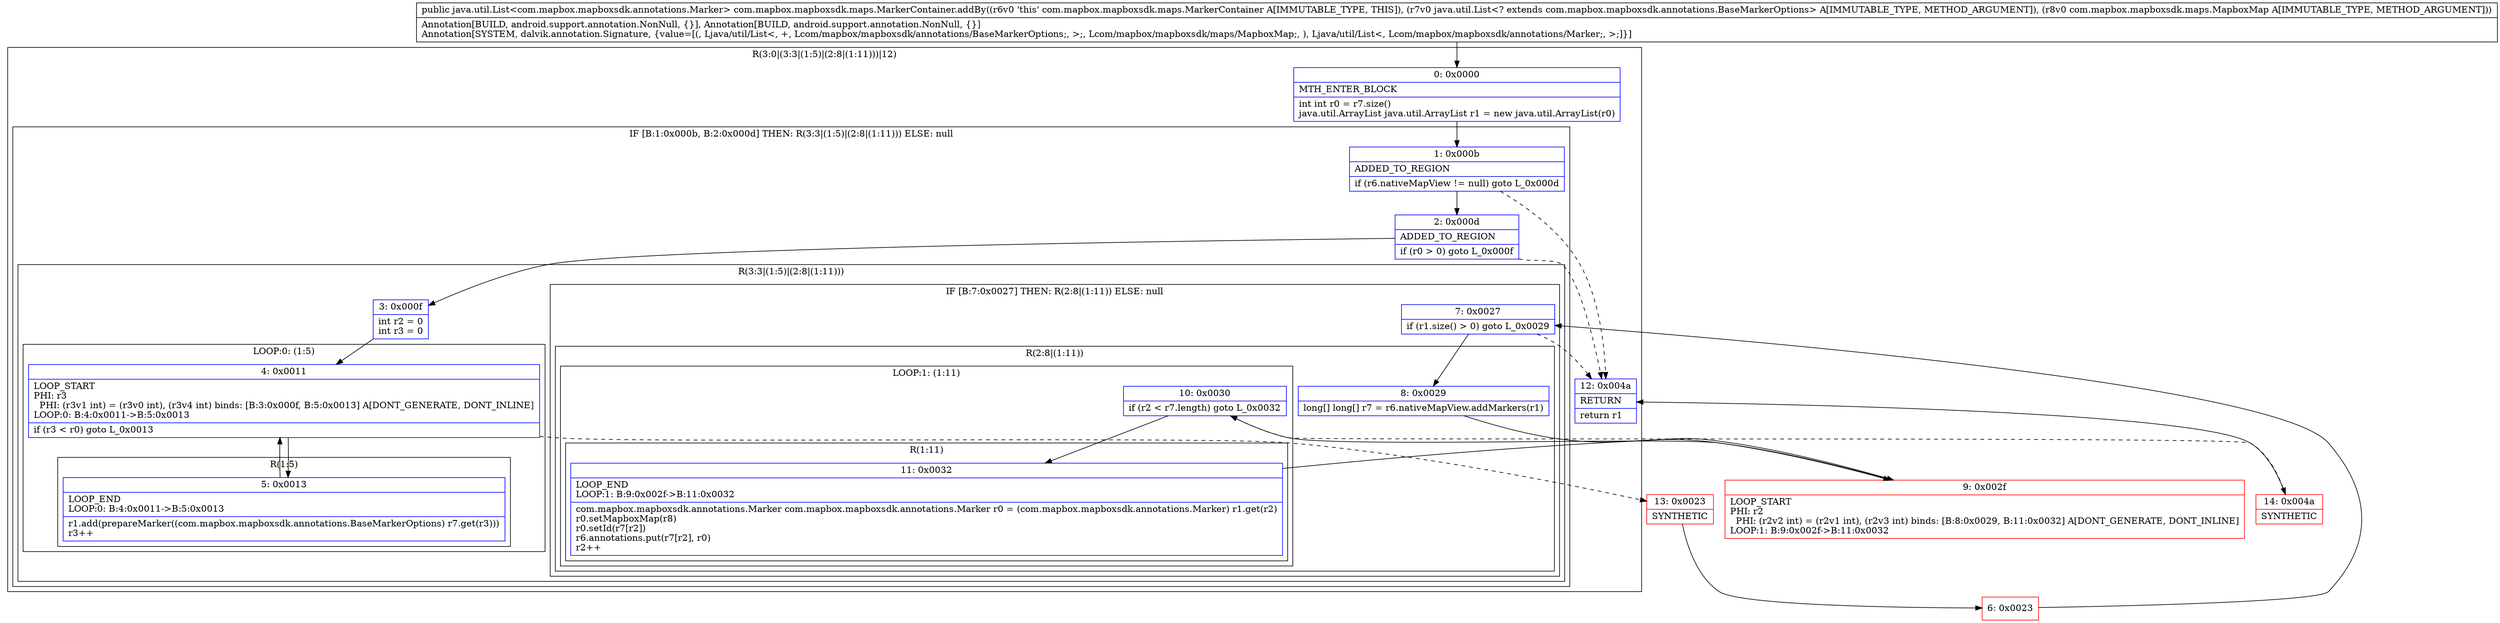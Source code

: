 digraph "CFG forcom.mapbox.mapboxsdk.maps.MarkerContainer.addBy(Ljava\/util\/List;Lcom\/mapbox\/mapboxsdk\/maps\/MapboxMap;)Ljava\/util\/List;" {
subgraph cluster_Region_1764843118 {
label = "R(3:0|(3:3|(1:5)|(2:8|(1:11)))|12)";
node [shape=record,color=blue];
Node_0 [shape=record,label="{0\:\ 0x0000|MTH_ENTER_BLOCK\l|int int r0 = r7.size()\ljava.util.ArrayList java.util.ArrayList r1 = new java.util.ArrayList(r0)\l}"];
subgraph cluster_IfRegion_671646239 {
label = "IF [B:1:0x000b, B:2:0x000d] THEN: R(3:3|(1:5)|(2:8|(1:11))) ELSE: null";
node [shape=record,color=blue];
Node_1 [shape=record,label="{1\:\ 0x000b|ADDED_TO_REGION\l|if (r6.nativeMapView != null) goto L_0x000d\l}"];
Node_2 [shape=record,label="{2\:\ 0x000d|ADDED_TO_REGION\l|if (r0 \> 0) goto L_0x000f\l}"];
subgraph cluster_Region_304607565 {
label = "R(3:3|(1:5)|(2:8|(1:11)))";
node [shape=record,color=blue];
Node_3 [shape=record,label="{3\:\ 0x000f|int r2 = 0\lint r3 = 0\l}"];
subgraph cluster_LoopRegion_312359375 {
label = "LOOP:0: (1:5)";
node [shape=record,color=blue];
Node_4 [shape=record,label="{4\:\ 0x0011|LOOP_START\lPHI: r3 \l  PHI: (r3v1 int) = (r3v0 int), (r3v4 int) binds: [B:3:0x000f, B:5:0x0013] A[DONT_GENERATE, DONT_INLINE]\lLOOP:0: B:4:0x0011\-\>B:5:0x0013\l|if (r3 \< r0) goto L_0x0013\l}"];
subgraph cluster_Region_519033892 {
label = "R(1:5)";
node [shape=record,color=blue];
Node_5 [shape=record,label="{5\:\ 0x0013|LOOP_END\lLOOP:0: B:4:0x0011\-\>B:5:0x0013\l|r1.add(prepareMarker((com.mapbox.mapboxsdk.annotations.BaseMarkerOptions) r7.get(r3)))\lr3++\l}"];
}
}
subgraph cluster_IfRegion_2102275001 {
label = "IF [B:7:0x0027] THEN: R(2:8|(1:11)) ELSE: null";
node [shape=record,color=blue];
Node_7 [shape=record,label="{7\:\ 0x0027|if (r1.size() \> 0) goto L_0x0029\l}"];
subgraph cluster_Region_297424501 {
label = "R(2:8|(1:11))";
node [shape=record,color=blue];
Node_8 [shape=record,label="{8\:\ 0x0029|long[] long[] r7 = r6.nativeMapView.addMarkers(r1)\l}"];
subgraph cluster_LoopRegion_515380051 {
label = "LOOP:1: (1:11)";
node [shape=record,color=blue];
Node_10 [shape=record,label="{10\:\ 0x0030|if (r2 \< r7.length) goto L_0x0032\l}"];
subgraph cluster_Region_1921598924 {
label = "R(1:11)";
node [shape=record,color=blue];
Node_11 [shape=record,label="{11\:\ 0x0032|LOOP_END\lLOOP:1: B:9:0x002f\-\>B:11:0x0032\l|com.mapbox.mapboxsdk.annotations.Marker com.mapbox.mapboxsdk.annotations.Marker r0 = (com.mapbox.mapboxsdk.annotations.Marker) r1.get(r2)\lr0.setMapboxMap(r8)\lr0.setId(r7[r2])\lr6.annotations.put(r7[r2], r0)\lr2++\l}"];
}
}
}
}
}
}
Node_12 [shape=record,label="{12\:\ 0x004a|RETURN\l|return r1\l}"];
}
Node_6 [shape=record,color=red,label="{6\:\ 0x0023}"];
Node_9 [shape=record,color=red,label="{9\:\ 0x002f|LOOP_START\lPHI: r2 \l  PHI: (r2v2 int) = (r2v1 int), (r2v3 int) binds: [B:8:0x0029, B:11:0x0032] A[DONT_GENERATE, DONT_INLINE]\lLOOP:1: B:9:0x002f\-\>B:11:0x0032\l}"];
Node_13 [shape=record,color=red,label="{13\:\ 0x0023|SYNTHETIC\l}"];
Node_14 [shape=record,color=red,label="{14\:\ 0x004a|SYNTHETIC\l}"];
MethodNode[shape=record,label="{public java.util.List\<com.mapbox.mapboxsdk.annotations.Marker\> com.mapbox.mapboxsdk.maps.MarkerContainer.addBy((r6v0 'this' com.mapbox.mapboxsdk.maps.MarkerContainer A[IMMUTABLE_TYPE, THIS]), (r7v0 java.util.List\<? extends com.mapbox.mapboxsdk.annotations.BaseMarkerOptions\> A[IMMUTABLE_TYPE, METHOD_ARGUMENT]), (r8v0 com.mapbox.mapboxsdk.maps.MapboxMap A[IMMUTABLE_TYPE, METHOD_ARGUMENT]))  | Annotation[BUILD, android.support.annotation.NonNull, \{\}], Annotation[BUILD, android.support.annotation.NonNull, \{\}]\lAnnotation[SYSTEM, dalvik.annotation.Signature, \{value=[(, Ljava\/util\/List\<, +, Lcom\/mapbox\/mapboxsdk\/annotations\/BaseMarkerOptions;, \>;, Lcom\/mapbox\/mapboxsdk\/maps\/MapboxMap;, ), Ljava\/util\/List\<, Lcom\/mapbox\/mapboxsdk\/annotations\/Marker;, \>;]\}]\l}"];
MethodNode -> Node_0;
Node_0 -> Node_1;
Node_1 -> Node_2;
Node_1 -> Node_12[style=dashed];
Node_2 -> Node_3;
Node_2 -> Node_12[style=dashed];
Node_3 -> Node_4;
Node_4 -> Node_5;
Node_4 -> Node_13[style=dashed];
Node_5 -> Node_4;
Node_7 -> Node_8;
Node_7 -> Node_12[style=dashed];
Node_8 -> Node_9;
Node_10 -> Node_11;
Node_10 -> Node_14[style=dashed];
Node_11 -> Node_9;
Node_6 -> Node_7;
Node_9 -> Node_10;
Node_13 -> Node_6;
Node_14 -> Node_12;
}

